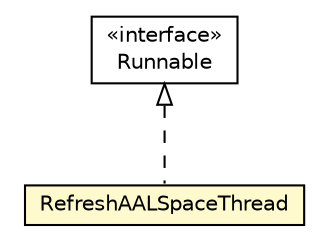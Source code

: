 #!/usr/local/bin/dot
#
# Class diagram 
# Generated by UMLGraph version R5_6-24-gf6e263 (http://www.umlgraph.org/)
#

digraph G {
	edge [fontname="Helvetica",fontsize=10,labelfontname="Helvetica",labelfontsize=10];
	node [fontname="Helvetica",fontsize=10,shape=plaintext];
	nodesep=0.25;
	ranksep=0.5;
	// org.universAAL.middleware.managers.aalspace.util.RefreshAALSpaceThread
	c344097 [label=<<table title="org.universAAL.middleware.managers.aalspace.util.RefreshAALSpaceThread" border="0" cellborder="1" cellspacing="0" cellpadding="2" port="p" bgcolor="lemonChiffon" href="./RefreshAALSpaceThread.html">
		<tr><td><table border="0" cellspacing="0" cellpadding="1">
<tr><td align="center" balign="center"> RefreshAALSpaceThread </td></tr>
		</table></td></tr>
		</table>>, URL="./RefreshAALSpaceThread.html", fontname="Helvetica", fontcolor="black", fontsize=10.0];
	//org.universAAL.middleware.managers.aalspace.util.RefreshAALSpaceThread implements java.lang.Runnable
	c344371:p -> c344097:p [dir=back,arrowtail=empty,style=dashed];
	// java.lang.Runnable
	c344371 [label=<<table title="java.lang.Runnable" border="0" cellborder="1" cellspacing="0" cellpadding="2" port="p" href="http://java.sun.com/j2se/1.4.2/docs/api/java/lang/Runnable.html">
		<tr><td><table border="0" cellspacing="0" cellpadding="1">
<tr><td align="center" balign="center"> &#171;interface&#187; </td></tr>
<tr><td align="center" balign="center"> Runnable </td></tr>
		</table></td></tr>
		</table>>, URL="http://java.sun.com/j2se/1.4.2/docs/api/java/lang/Runnable.html", fontname="Helvetica", fontcolor="black", fontsize=10.0];
}

